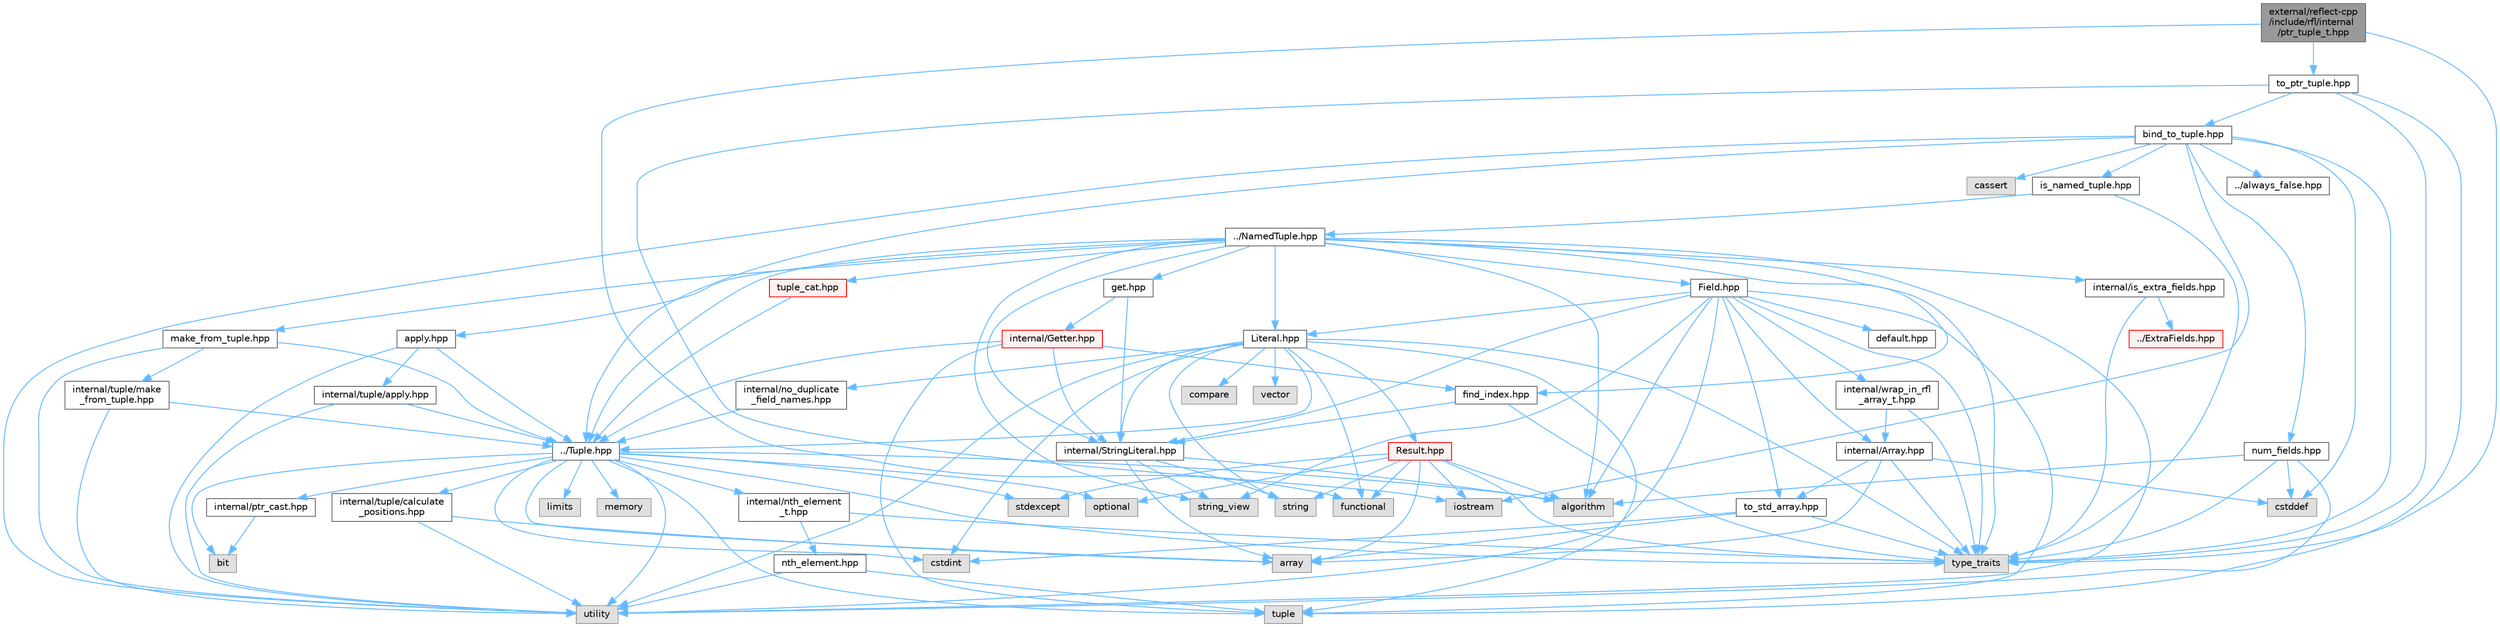 digraph "external/reflect-cpp/include/rfl/internal/ptr_tuple_t.hpp"
{
 // LATEX_PDF_SIZE
  bgcolor="transparent";
  edge [fontname=Helvetica,fontsize=10,labelfontname=Helvetica,labelfontsize=10];
  node [fontname=Helvetica,fontsize=10,shape=box,height=0.2,width=0.4];
  Node1 [id="Node000001",label="external/reflect-cpp\l/include/rfl/internal\l/ptr_tuple_t.hpp",height=0.2,width=0.4,color="gray40", fillcolor="grey60", style="filled", fontcolor="black",tooltip=" "];
  Node1 -> Node2 [id="edge1_Node000001_Node000002",color="steelblue1",style="solid",tooltip=" "];
  Node2 [id="Node000002",label="functional",height=0.2,width=0.4,color="grey60", fillcolor="#E0E0E0", style="filled",tooltip=" "];
  Node1 -> Node3 [id="edge2_Node000001_Node000003",color="steelblue1",style="solid",tooltip=" "];
  Node3 [id="Node000003",label="type_traits",height=0.2,width=0.4,color="grey60", fillcolor="#E0E0E0", style="filled",tooltip=" "];
  Node1 -> Node4 [id="edge3_Node000001_Node000004",color="steelblue1",style="solid",tooltip=" "];
  Node4 [id="Node000004",label="to_ptr_tuple.hpp",height=0.2,width=0.4,color="grey40", fillcolor="white", style="filled",URL="$to__ptr__tuple_8hpp.html",tooltip=" "];
  Node4 -> Node5 [id="edge4_Node000004_Node000005",color="steelblue1",style="solid",tooltip=" "];
  Node5 [id="Node000005",label="iostream",height=0.2,width=0.4,color="grey60", fillcolor="#E0E0E0", style="filled",tooltip=" "];
  Node4 -> Node6 [id="edge5_Node000004_Node000006",color="steelblue1",style="solid",tooltip=" "];
  Node6 [id="Node000006",label="tuple",height=0.2,width=0.4,color="grey60", fillcolor="#E0E0E0", style="filled",tooltip=" "];
  Node4 -> Node3 [id="edge6_Node000004_Node000003",color="steelblue1",style="solid",tooltip=" "];
  Node4 -> Node7 [id="edge7_Node000004_Node000007",color="steelblue1",style="solid",tooltip=" "];
  Node7 [id="Node000007",label="bind_to_tuple.hpp",height=0.2,width=0.4,color="grey40", fillcolor="white", style="filled",URL="$bind__to__tuple_8hpp.html",tooltip=" "];
  Node7 -> Node8 [id="edge8_Node000007_Node000008",color="steelblue1",style="solid",tooltip=" "];
  Node8 [id="Node000008",label="cassert",height=0.2,width=0.4,color="grey60", fillcolor="#E0E0E0", style="filled",tooltip=" "];
  Node7 -> Node9 [id="edge9_Node000007_Node000009",color="steelblue1",style="solid",tooltip=" "];
  Node9 [id="Node000009",label="cstddef",height=0.2,width=0.4,color="grey60", fillcolor="#E0E0E0", style="filled",tooltip=" "];
  Node7 -> Node5 [id="edge10_Node000007_Node000005",color="steelblue1",style="solid",tooltip=" "];
  Node7 -> Node3 [id="edge11_Node000007_Node000003",color="steelblue1",style="solid",tooltip=" "];
  Node7 -> Node10 [id="edge12_Node000007_Node000010",color="steelblue1",style="solid",tooltip=" "];
  Node10 [id="Node000010",label="utility",height=0.2,width=0.4,color="grey60", fillcolor="#E0E0E0", style="filled",tooltip=" "];
  Node7 -> Node11 [id="edge13_Node000007_Node000011",color="steelblue1",style="solid",tooltip=" "];
  Node11 [id="Node000011",label="../Tuple.hpp",height=0.2,width=0.4,color="grey40", fillcolor="white", style="filled",URL="$_tuple_8hpp.html",tooltip=" "];
  Node11 -> Node12 [id="edge14_Node000011_Node000012",color="steelblue1",style="solid",tooltip=" "];
  Node12 [id="Node000012",label="algorithm",height=0.2,width=0.4,color="grey60", fillcolor="#E0E0E0", style="filled",tooltip=" "];
  Node11 -> Node13 [id="edge15_Node000011_Node000013",color="steelblue1",style="solid",tooltip=" "];
  Node13 [id="Node000013",label="array",height=0.2,width=0.4,color="grey60", fillcolor="#E0E0E0", style="filled",tooltip=" "];
  Node11 -> Node14 [id="edge16_Node000011_Node000014",color="steelblue1",style="solid",tooltip=" "];
  Node14 [id="Node000014",label="bit",height=0.2,width=0.4,color="grey60", fillcolor="#E0E0E0", style="filled",tooltip=" "];
  Node11 -> Node15 [id="edge17_Node000011_Node000015",color="steelblue1",style="solid",tooltip=" "];
  Node15 [id="Node000015",label="cstdint",height=0.2,width=0.4,color="grey60", fillcolor="#E0E0E0", style="filled",tooltip=" "];
  Node11 -> Node16 [id="edge18_Node000011_Node000016",color="steelblue1",style="solid",tooltip=" "];
  Node16 [id="Node000016",label="limits",height=0.2,width=0.4,color="grey60", fillcolor="#E0E0E0", style="filled",tooltip=" "];
  Node11 -> Node17 [id="edge19_Node000011_Node000017",color="steelblue1",style="solid",tooltip=" "];
  Node17 [id="Node000017",label="memory",height=0.2,width=0.4,color="grey60", fillcolor="#E0E0E0", style="filled",tooltip=" "];
  Node11 -> Node18 [id="edge20_Node000011_Node000018",color="steelblue1",style="solid",tooltip=" "];
  Node18 [id="Node000018",label="optional",height=0.2,width=0.4,color="grey60", fillcolor="#E0E0E0", style="filled",tooltip=" "];
  Node11 -> Node19 [id="edge21_Node000011_Node000019",color="steelblue1",style="solid",tooltip=" "];
  Node19 [id="Node000019",label="stdexcept",height=0.2,width=0.4,color="grey60", fillcolor="#E0E0E0", style="filled",tooltip=" "];
  Node11 -> Node6 [id="edge22_Node000011_Node000006",color="steelblue1",style="solid",tooltip=" "];
  Node11 -> Node3 [id="edge23_Node000011_Node000003",color="steelblue1",style="solid",tooltip=" "];
  Node11 -> Node10 [id="edge24_Node000011_Node000010",color="steelblue1",style="solid",tooltip=" "];
  Node11 -> Node20 [id="edge25_Node000011_Node000020",color="steelblue1",style="solid",tooltip=" "];
  Node20 [id="Node000020",label="internal/nth_element\l_t.hpp",height=0.2,width=0.4,color="grey40", fillcolor="white", style="filled",URL="$nth__element__t_8hpp.html",tooltip=" "];
  Node20 -> Node3 [id="edge26_Node000020_Node000003",color="steelblue1",style="solid",tooltip=" "];
  Node20 -> Node21 [id="edge27_Node000020_Node000021",color="steelblue1",style="solid",tooltip=" "];
  Node21 [id="Node000021",label="nth_element.hpp",height=0.2,width=0.4,color="grey40", fillcolor="white", style="filled",URL="$nth__element_8hpp.html",tooltip=" "];
  Node21 -> Node6 [id="edge28_Node000021_Node000006",color="steelblue1",style="solid",tooltip=" "];
  Node21 -> Node10 [id="edge29_Node000021_Node000010",color="steelblue1",style="solid",tooltip=" "];
  Node11 -> Node22 [id="edge30_Node000011_Node000022",color="steelblue1",style="solid",tooltip=" "];
  Node22 [id="Node000022",label="internal/ptr_cast.hpp",height=0.2,width=0.4,color="grey40", fillcolor="white", style="filled",URL="$ptr__cast_8hpp.html",tooltip=" "];
  Node22 -> Node14 [id="edge31_Node000022_Node000014",color="steelblue1",style="solid",tooltip=" "];
  Node11 -> Node23 [id="edge32_Node000011_Node000023",color="steelblue1",style="solid",tooltip=" "];
  Node23 [id="Node000023",label="internal/tuple/calculate\l_positions.hpp",height=0.2,width=0.4,color="grey40", fillcolor="white", style="filled",URL="$calculate__positions_8hpp.html",tooltip=" "];
  Node23 -> Node13 [id="edge33_Node000023_Node000013",color="steelblue1",style="solid",tooltip=" "];
  Node23 -> Node10 [id="edge34_Node000023_Node000010",color="steelblue1",style="solid",tooltip=" "];
  Node7 -> Node24 [id="edge35_Node000007_Node000024",color="steelblue1",style="solid",tooltip=" "];
  Node24 [id="Node000024",label="../always_false.hpp",height=0.2,width=0.4,color="grey40", fillcolor="white", style="filled",URL="$always__false_8hpp.html",tooltip=" "];
  Node7 -> Node25 [id="edge36_Node000007_Node000025",color="steelblue1",style="solid",tooltip=" "];
  Node25 [id="Node000025",label="is_named_tuple.hpp",height=0.2,width=0.4,color="grey40", fillcolor="white", style="filled",URL="$is__named__tuple_8hpp.html",tooltip=" "];
  Node25 -> Node3 [id="edge37_Node000025_Node000003",color="steelblue1",style="solid",tooltip=" "];
  Node25 -> Node26 [id="edge38_Node000025_Node000026",color="steelblue1",style="solid",tooltip=" "];
  Node26 [id="Node000026",label="../NamedTuple.hpp",height=0.2,width=0.4,color="grey40", fillcolor="white", style="filled",URL="$_named_tuple_8hpp.html",tooltip=" "];
  Node26 -> Node12 [id="edge39_Node000026_Node000012",color="steelblue1",style="solid",tooltip=" "];
  Node26 -> Node27 [id="edge40_Node000026_Node000027",color="steelblue1",style="solid",tooltip=" "];
  Node27 [id="Node000027",label="string_view",height=0.2,width=0.4,color="grey60", fillcolor="#E0E0E0", style="filled",tooltip=" "];
  Node26 -> Node3 [id="edge41_Node000026_Node000003",color="steelblue1",style="solid",tooltip=" "];
  Node26 -> Node10 [id="edge42_Node000026_Node000010",color="steelblue1",style="solid",tooltip=" "];
  Node26 -> Node28 [id="edge43_Node000026_Node000028",color="steelblue1",style="solid",tooltip=" "];
  Node28 [id="Node000028",label="Field.hpp",height=0.2,width=0.4,color="grey40", fillcolor="white", style="filled",URL="$_field_8hpp.html",tooltip=" "];
  Node28 -> Node12 [id="edge44_Node000028_Node000012",color="steelblue1",style="solid",tooltip=" "];
  Node28 -> Node27 [id="edge45_Node000028_Node000027",color="steelblue1",style="solid",tooltip=" "];
  Node28 -> Node6 [id="edge46_Node000028_Node000006",color="steelblue1",style="solid",tooltip=" "];
  Node28 -> Node3 [id="edge47_Node000028_Node000003",color="steelblue1",style="solid",tooltip=" "];
  Node28 -> Node10 [id="edge48_Node000028_Node000010",color="steelblue1",style="solid",tooltip=" "];
  Node28 -> Node29 [id="edge49_Node000028_Node000029",color="steelblue1",style="solid",tooltip=" "];
  Node29 [id="Node000029",label="Literal.hpp",height=0.2,width=0.4,color="grey40", fillcolor="white", style="filled",URL="$_literal_8hpp.html",tooltip=" "];
  Node29 -> Node30 [id="edge50_Node000029_Node000030",color="steelblue1",style="solid",tooltip=" "];
  Node30 [id="Node000030",label="compare",height=0.2,width=0.4,color="grey60", fillcolor="#E0E0E0", style="filled",tooltip=" "];
  Node29 -> Node15 [id="edge51_Node000029_Node000015",color="steelblue1",style="solid",tooltip=" "];
  Node29 -> Node2 [id="edge52_Node000029_Node000002",color="steelblue1",style="solid",tooltip=" "];
  Node29 -> Node31 [id="edge53_Node000029_Node000031",color="steelblue1",style="solid",tooltip=" "];
  Node31 [id="Node000031",label="string",height=0.2,width=0.4,color="grey60", fillcolor="#E0E0E0", style="filled",tooltip=" "];
  Node29 -> Node6 [id="edge54_Node000029_Node000006",color="steelblue1",style="solid",tooltip=" "];
  Node29 -> Node3 [id="edge55_Node000029_Node000003",color="steelblue1",style="solid",tooltip=" "];
  Node29 -> Node10 [id="edge56_Node000029_Node000010",color="steelblue1",style="solid",tooltip=" "];
  Node29 -> Node32 [id="edge57_Node000029_Node000032",color="steelblue1",style="solid",tooltip=" "];
  Node32 [id="Node000032",label="vector",height=0.2,width=0.4,color="grey60", fillcolor="#E0E0E0", style="filled",tooltip=" "];
  Node29 -> Node33 [id="edge58_Node000029_Node000033",color="steelblue1",style="solid",tooltip=" "];
  Node33 [id="Node000033",label="Result.hpp",height=0.2,width=0.4,color="red", fillcolor="#FFF0F0", style="filled",URL="$_result_8hpp.html",tooltip=" "];
  Node33 -> Node12 [id="edge59_Node000033_Node000012",color="steelblue1",style="solid",tooltip=" "];
  Node33 -> Node13 [id="edge60_Node000033_Node000013",color="steelblue1",style="solid",tooltip=" "];
  Node33 -> Node2 [id="edge61_Node000033_Node000002",color="steelblue1",style="solid",tooltip=" "];
  Node33 -> Node5 [id="edge62_Node000033_Node000005",color="steelblue1",style="solid",tooltip=" "];
  Node33 -> Node18 [id="edge63_Node000033_Node000018",color="steelblue1",style="solid",tooltip=" "];
  Node33 -> Node19 [id="edge64_Node000033_Node000019",color="steelblue1",style="solid",tooltip=" "];
  Node33 -> Node31 [id="edge65_Node000033_Node000031",color="steelblue1",style="solid",tooltip=" "];
  Node33 -> Node3 [id="edge66_Node000033_Node000003",color="steelblue1",style="solid",tooltip=" "];
  Node29 -> Node11 [id="edge67_Node000029_Node000011",color="steelblue1",style="solid",tooltip=" "];
  Node29 -> Node35 [id="edge68_Node000029_Node000035",color="steelblue1",style="solid",tooltip=" "];
  Node35 [id="Node000035",label="internal/StringLiteral.hpp",height=0.2,width=0.4,color="grey40", fillcolor="white", style="filled",URL="$_string_literal_8hpp.html",tooltip=" "];
  Node35 -> Node12 [id="edge69_Node000035_Node000012",color="steelblue1",style="solid",tooltip=" "];
  Node35 -> Node13 [id="edge70_Node000035_Node000013",color="steelblue1",style="solid",tooltip=" "];
  Node35 -> Node31 [id="edge71_Node000035_Node000031",color="steelblue1",style="solid",tooltip=" "];
  Node35 -> Node27 [id="edge72_Node000035_Node000027",color="steelblue1",style="solid",tooltip=" "];
  Node29 -> Node36 [id="edge73_Node000029_Node000036",color="steelblue1",style="solid",tooltip=" "];
  Node36 [id="Node000036",label="internal/no_duplicate\l_field_names.hpp",height=0.2,width=0.4,color="grey40", fillcolor="white", style="filled",URL="$no__duplicate__field__names_8hpp.html",tooltip=" "];
  Node36 -> Node11 [id="edge74_Node000036_Node000011",color="steelblue1",style="solid",tooltip=" "];
  Node28 -> Node37 [id="edge75_Node000028_Node000037",color="steelblue1",style="solid",tooltip=" "];
  Node37 [id="Node000037",label="default.hpp",height=0.2,width=0.4,color="grey40", fillcolor="white", style="filled",URL="$default_8hpp.html",tooltip=" "];
  Node28 -> Node38 [id="edge76_Node000028_Node000038",color="steelblue1",style="solid",tooltip=" "];
  Node38 [id="Node000038",label="internal/Array.hpp",height=0.2,width=0.4,color="grey40", fillcolor="white", style="filled",URL="$_array_8hpp.html",tooltip=" "];
  Node38 -> Node13 [id="edge77_Node000038_Node000013",color="steelblue1",style="solid",tooltip=" "];
  Node38 -> Node9 [id="edge78_Node000038_Node000009",color="steelblue1",style="solid",tooltip=" "];
  Node38 -> Node3 [id="edge79_Node000038_Node000003",color="steelblue1",style="solid",tooltip=" "];
  Node38 -> Node39 [id="edge80_Node000038_Node000039",color="steelblue1",style="solid",tooltip=" "];
  Node39 [id="Node000039",label="to_std_array.hpp",height=0.2,width=0.4,color="grey40", fillcolor="white", style="filled",URL="$to__std__array_8hpp.html",tooltip=" "];
  Node39 -> Node13 [id="edge81_Node000039_Node000013",color="steelblue1",style="solid",tooltip=" "];
  Node39 -> Node15 [id="edge82_Node000039_Node000015",color="steelblue1",style="solid",tooltip=" "];
  Node39 -> Node3 [id="edge83_Node000039_Node000003",color="steelblue1",style="solid",tooltip=" "];
  Node28 -> Node35 [id="edge84_Node000028_Node000035",color="steelblue1",style="solid",tooltip=" "];
  Node28 -> Node39 [id="edge85_Node000028_Node000039",color="steelblue1",style="solid",tooltip=" "];
  Node28 -> Node40 [id="edge86_Node000028_Node000040",color="steelblue1",style="solid",tooltip=" "];
  Node40 [id="Node000040",label="internal/wrap_in_rfl\l_array_t.hpp",height=0.2,width=0.4,color="grey40", fillcolor="white", style="filled",URL="$wrap__in__rfl__array__t_8hpp.html",tooltip=" "];
  Node40 -> Node3 [id="edge87_Node000040_Node000003",color="steelblue1",style="solid",tooltip=" "];
  Node40 -> Node38 [id="edge88_Node000040_Node000038",color="steelblue1",style="solid",tooltip=" "];
  Node26 -> Node29 [id="edge89_Node000026_Node000029",color="steelblue1",style="solid",tooltip=" "];
  Node26 -> Node11 [id="edge90_Node000026_Node000011",color="steelblue1",style="solid",tooltip=" "];
  Node26 -> Node41 [id="edge91_Node000026_Node000041",color="steelblue1",style="solid",tooltip=" "];
  Node41 [id="Node000041",label="apply.hpp",height=0.2,width=0.4,color="grey40", fillcolor="white", style="filled",URL="$apply_8hpp.html",tooltip=" "];
  Node41 -> Node10 [id="edge92_Node000041_Node000010",color="steelblue1",style="solid",tooltip=" "];
  Node41 -> Node11 [id="edge93_Node000041_Node000011",color="steelblue1",style="solid",tooltip=" "];
  Node41 -> Node42 [id="edge94_Node000041_Node000042",color="steelblue1",style="solid",tooltip=" "];
  Node42 [id="Node000042",label="internal/tuple/apply.hpp",height=0.2,width=0.4,color="grey40", fillcolor="white", style="filled",URL="$internal_2tuple_2apply_8hpp.html",tooltip=" "];
  Node42 -> Node10 [id="edge95_Node000042_Node000010",color="steelblue1",style="solid",tooltip=" "];
  Node42 -> Node11 [id="edge96_Node000042_Node000011",color="steelblue1",style="solid",tooltip=" "];
  Node26 -> Node43 [id="edge97_Node000026_Node000043",color="steelblue1",style="solid",tooltip=" "];
  Node43 [id="Node000043",label="get.hpp",height=0.2,width=0.4,color="grey40", fillcolor="white", style="filled",URL="$get_8hpp.html",tooltip=" "];
  Node43 -> Node44 [id="edge98_Node000043_Node000044",color="steelblue1",style="solid",tooltip=" "];
  Node44 [id="Node000044",label="internal/Getter.hpp",height=0.2,width=0.4,color="red", fillcolor="#FFF0F0", style="filled",URL="$_getter_8hpp.html",tooltip=" "];
  Node44 -> Node6 [id="edge99_Node000044_Node000006",color="steelblue1",style="solid",tooltip=" "];
  Node44 -> Node11 [id="edge100_Node000044_Node000011",color="steelblue1",style="solid",tooltip=" "];
  Node44 -> Node35 [id="edge101_Node000044_Node000035",color="steelblue1",style="solid",tooltip=" "];
  Node44 -> Node46 [id="edge102_Node000044_Node000046",color="steelblue1",style="solid",tooltip=" "];
  Node46 [id="Node000046",label="find_index.hpp",height=0.2,width=0.4,color="grey40", fillcolor="white", style="filled",URL="$find__index_8hpp.html",tooltip=" "];
  Node46 -> Node3 [id="edge103_Node000046_Node000003",color="steelblue1",style="solid",tooltip=" "];
  Node46 -> Node35 [id="edge104_Node000046_Node000035",color="steelblue1",style="solid",tooltip=" "];
  Node43 -> Node35 [id="edge105_Node000043_Node000035",color="steelblue1",style="solid",tooltip=" "];
  Node26 -> Node35 [id="edge106_Node000026_Node000035",color="steelblue1",style="solid",tooltip=" "];
  Node26 -> Node46 [id="edge107_Node000026_Node000046",color="steelblue1",style="solid",tooltip=" "];
  Node26 -> Node47 [id="edge108_Node000026_Node000047",color="steelblue1",style="solid",tooltip=" "];
  Node47 [id="Node000047",label="internal/is_extra_fields.hpp",height=0.2,width=0.4,color="grey40", fillcolor="white", style="filled",URL="$is__extra__fields_8hpp.html",tooltip=" "];
  Node47 -> Node3 [id="edge109_Node000047_Node000003",color="steelblue1",style="solid",tooltip=" "];
  Node47 -> Node48 [id="edge110_Node000047_Node000048",color="steelblue1",style="solid",tooltip=" "];
  Node48 [id="Node000048",label="../ExtraFields.hpp",height=0.2,width=0.4,color="red", fillcolor="#FFF0F0", style="filled",URL="$_extra_fields_8hpp.html",tooltip=" "];
  Node26 -> Node50 [id="edge111_Node000026_Node000050",color="steelblue1",style="solid",tooltip=" "];
  Node50 [id="Node000050",label="make_from_tuple.hpp",height=0.2,width=0.4,color="grey40", fillcolor="white", style="filled",URL="$make__from__tuple_8hpp.html",tooltip=" "];
  Node50 -> Node10 [id="edge112_Node000050_Node000010",color="steelblue1",style="solid",tooltip=" "];
  Node50 -> Node11 [id="edge113_Node000050_Node000011",color="steelblue1",style="solid",tooltip=" "];
  Node50 -> Node51 [id="edge114_Node000050_Node000051",color="steelblue1",style="solid",tooltip=" "];
  Node51 [id="Node000051",label="internal/tuple/make\l_from_tuple.hpp",height=0.2,width=0.4,color="grey40", fillcolor="white", style="filled",URL="$internal_2tuple_2make__from__tuple_8hpp.html",tooltip=" "];
  Node51 -> Node10 [id="edge115_Node000051_Node000010",color="steelblue1",style="solid",tooltip=" "];
  Node51 -> Node11 [id="edge116_Node000051_Node000011",color="steelblue1",style="solid",tooltip=" "];
  Node26 -> Node52 [id="edge117_Node000026_Node000052",color="steelblue1",style="solid",tooltip=" "];
  Node52 [id="Node000052",label="tuple_cat.hpp",height=0.2,width=0.4,color="red", fillcolor="#FFF0F0", style="filled",URL="$tuple__cat_8hpp.html",tooltip=" "];
  Node52 -> Node11 [id="edge118_Node000052_Node000011",color="steelblue1",style="solid",tooltip=" "];
  Node7 -> Node54 [id="edge119_Node000007_Node000054",color="steelblue1",style="solid",tooltip=" "];
  Node54 [id="Node000054",label="num_fields.hpp",height=0.2,width=0.4,color="grey40", fillcolor="white", style="filled",URL="$num__fields_8hpp.html",tooltip=" "];
  Node54 -> Node12 [id="edge120_Node000054_Node000012",color="steelblue1",style="solid",tooltip=" "];
  Node54 -> Node9 [id="edge121_Node000054_Node000009",color="steelblue1",style="solid",tooltip=" "];
  Node54 -> Node3 [id="edge122_Node000054_Node000003",color="steelblue1",style="solid",tooltip=" "];
  Node54 -> Node10 [id="edge123_Node000054_Node000010",color="steelblue1",style="solid",tooltip=" "];
}

